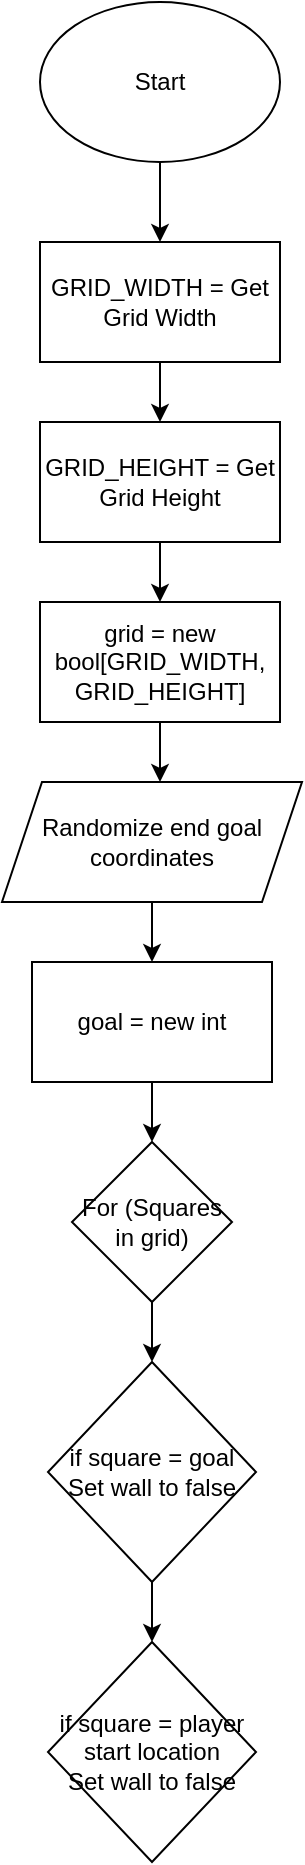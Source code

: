 <mxfile version="16.2.4" type="github">
  <diagram id="7w5shZzXePETHSVYoWxc" name="Page-1">
    <mxGraphModel dx="782" dy="706" grid="1" gridSize="10" guides="1" tooltips="1" connect="1" arrows="1" fold="1" page="1" pageScale="1" pageWidth="850" pageHeight="1100" math="0" shadow="0">
      <root>
        <mxCell id="0" />
        <mxCell id="1" parent="0" />
        <mxCell id="6B_npjOtoBmQOe1TR8oO-1" style="edgeStyle=orthogonalEdgeStyle;rounded=0;orthogonalLoop=1;jettySize=auto;html=1;exitX=0.5;exitY=1;exitDx=0;exitDy=0;" parent="1" source="KBZl2YYVLOGSF0I40q8S-2" edge="1">
          <mxGeometry relative="1" as="geometry">
            <mxPoint x="400" y="440" as="targetPoint" />
          </mxGeometry>
        </mxCell>
        <mxCell id="KBZl2YYVLOGSF0I40q8S-2" value="Start" style="ellipse;whiteSpace=wrap;html=1;" parent="1" vertex="1">
          <mxGeometry x="340" y="320" width="120" height="80" as="geometry" />
        </mxCell>
        <mxCell id="6B_npjOtoBmQOe1TR8oO-4" value="" style="edgeStyle=orthogonalEdgeStyle;rounded=0;orthogonalLoop=1;jettySize=auto;html=1;" parent="1" source="6B_npjOtoBmQOe1TR8oO-2" target="6B_npjOtoBmQOe1TR8oO-3" edge="1">
          <mxGeometry relative="1" as="geometry" />
        </mxCell>
        <mxCell id="6B_npjOtoBmQOe1TR8oO-2" value="GRID_WIDTH = Get Grid Width" style="rounded=0;whiteSpace=wrap;html=1;" parent="1" vertex="1">
          <mxGeometry x="340" y="440" width="120" height="60" as="geometry" />
        </mxCell>
        <mxCell id="6B_npjOtoBmQOe1TR8oO-6" value="" style="edgeStyle=orthogonalEdgeStyle;rounded=0;orthogonalLoop=1;jettySize=auto;html=1;" parent="1" source="6B_npjOtoBmQOe1TR8oO-3" target="6B_npjOtoBmQOe1TR8oO-5" edge="1">
          <mxGeometry relative="1" as="geometry" />
        </mxCell>
        <mxCell id="6B_npjOtoBmQOe1TR8oO-3" value="GRID_HEIGHT = Get Grid Height" style="rounded=0;whiteSpace=wrap;html=1;" parent="1" vertex="1">
          <mxGeometry x="340" y="530" width="120" height="60" as="geometry" />
        </mxCell>
        <mxCell id="6B_npjOtoBmQOe1TR8oO-7" style="edgeStyle=orthogonalEdgeStyle;rounded=0;orthogonalLoop=1;jettySize=auto;html=1;" parent="1" source="6B_npjOtoBmQOe1TR8oO-5" edge="1">
          <mxGeometry relative="1" as="geometry">
            <mxPoint x="400" y="710" as="targetPoint" />
          </mxGeometry>
        </mxCell>
        <mxCell id="6B_npjOtoBmQOe1TR8oO-5" value="grid = new bool[GRID_WIDTH, GRID_HEIGHT]" style="rounded=0;whiteSpace=wrap;html=1;" parent="1" vertex="1">
          <mxGeometry x="340" y="620" width="120" height="60" as="geometry" />
        </mxCell>
        <mxCell id="6B_npjOtoBmQOe1TR8oO-11" value="" style="edgeStyle=orthogonalEdgeStyle;rounded=0;orthogonalLoop=1;jettySize=auto;html=1;" parent="1" source="6B_npjOtoBmQOe1TR8oO-9" target="6B_npjOtoBmQOe1TR8oO-10" edge="1">
          <mxGeometry relative="1" as="geometry" />
        </mxCell>
        <mxCell id="6B_npjOtoBmQOe1TR8oO-9" value="Randomize end goal coordinates" style="shape=parallelogram;perimeter=parallelogramPerimeter;whiteSpace=wrap;html=1;fixedSize=1;" parent="1" vertex="1">
          <mxGeometry x="321" y="710" width="150" height="60" as="geometry" />
        </mxCell>
        <mxCell id="6B_npjOtoBmQOe1TR8oO-13" value="" style="edgeStyle=orthogonalEdgeStyle;rounded=0;orthogonalLoop=1;jettySize=auto;html=1;" parent="1" source="6B_npjOtoBmQOe1TR8oO-10" edge="1">
          <mxGeometry relative="1" as="geometry">
            <mxPoint x="396" y="890" as="targetPoint" />
          </mxGeometry>
        </mxCell>
        <mxCell id="6B_npjOtoBmQOe1TR8oO-10" value="goal = new int" style="whiteSpace=wrap;html=1;" parent="1" vertex="1">
          <mxGeometry x="336" y="800" width="120" height="60" as="geometry" />
        </mxCell>
        <mxCell id="R8sPB7nf0KhpVJkGB3Jy-3" style="edgeStyle=orthogonalEdgeStyle;rounded=0;orthogonalLoop=1;jettySize=auto;html=1;exitX=0.5;exitY=1;exitDx=0;exitDy=0;" parent="1" source="R8sPB7nf0KhpVJkGB3Jy-2" edge="1">
          <mxGeometry relative="1" as="geometry">
            <mxPoint x="396" y="1000" as="targetPoint" />
          </mxGeometry>
        </mxCell>
        <mxCell id="R8sPB7nf0KhpVJkGB3Jy-2" value="For (Squares&lt;br&gt;in grid)" style="rhombus;whiteSpace=wrap;html=1;" parent="1" vertex="1">
          <mxGeometry x="356" y="890" width="80" height="80" as="geometry" />
        </mxCell>
        <mxCell id="EBhT7KF3SH_6E2Iv8zCc-3" value="" style="edgeStyle=orthogonalEdgeStyle;rounded=0;orthogonalLoop=1;jettySize=auto;html=1;" edge="1" parent="1" source="EBhT7KF3SH_6E2Iv8zCc-1" target="EBhT7KF3SH_6E2Iv8zCc-2">
          <mxGeometry relative="1" as="geometry" />
        </mxCell>
        <mxCell id="EBhT7KF3SH_6E2Iv8zCc-1" value="&lt;span&gt;if square = goal&lt;/span&gt;&lt;br&gt;&lt;span&gt;Set wall to false&lt;/span&gt;" style="rhombus;whiteSpace=wrap;html=1;" vertex="1" parent="1">
          <mxGeometry x="344" y="1000" width="104" height="110" as="geometry" />
        </mxCell>
        <mxCell id="EBhT7KF3SH_6E2Iv8zCc-2" value="&lt;span&gt;if square = player start location&lt;/span&gt;&lt;br&gt;&lt;span&gt;Set wall to false&lt;/span&gt;" style="rhombus;whiteSpace=wrap;html=1;" vertex="1" parent="1">
          <mxGeometry x="344" y="1140" width="104" height="110" as="geometry" />
        </mxCell>
      </root>
    </mxGraphModel>
  </diagram>
</mxfile>
